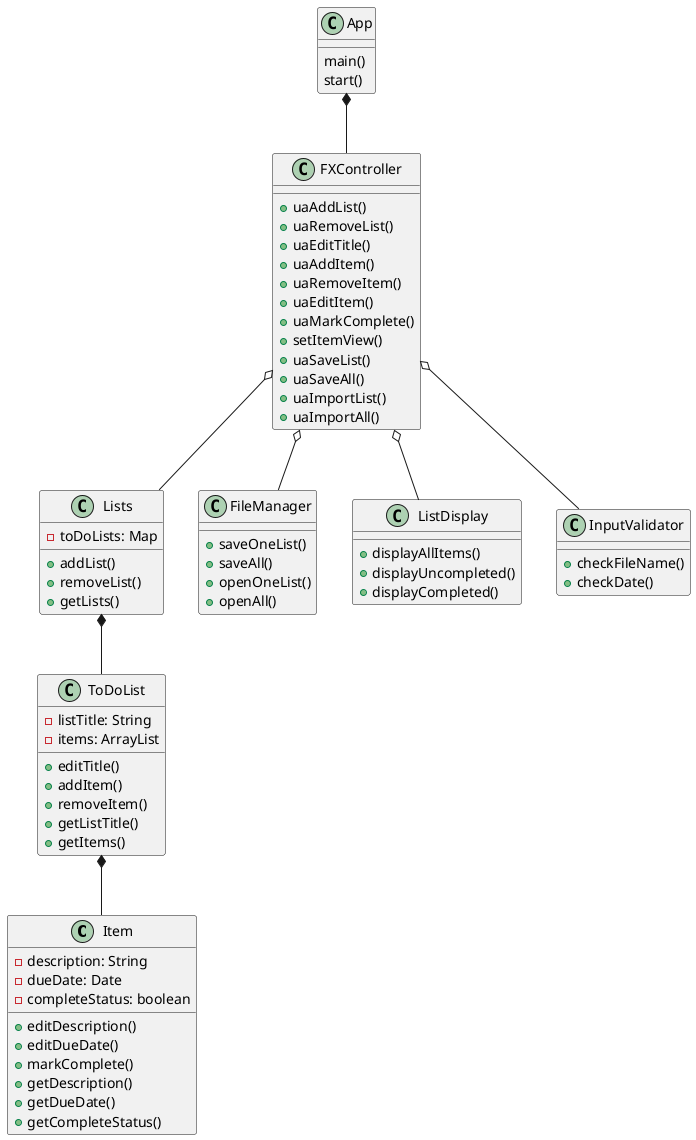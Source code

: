 @startuml
class Item{
-description: String
-dueDate: Date
-completeStatus: boolean
+editDescription()
+editDueDate()
+markComplete()
+getDescription()
+getDueDate()
+getCompleteStatus()
}

class ToDoList{
-listTitle: String
-items: ArrayList
+editTitle()
+addItem()
+removeItem()
+getListTitle()
+getItems()
}

class Lists{
-toDoLists: Map
+addList()
+removeList()
+getLists()
}

class FileManager{
+saveOneList()
+saveAll()
+openOneList()
+openAll()
}

class ListDisplay{
+displayAllItems()
+displayUncompleted()
+displayCompleted()
}

class FXController{
+uaAddList()
+uaRemoveList()
+uaEditTitle()
+uaAddItem()
+uaRemoveItem()
+uaEditItem()
+uaMarkComplete()
+setItemView()
+uaSaveList()
+uaSaveAll()
+uaImportList()
+uaImportAll()
}

class App{
main()
start()
}

class InputValidator{
+checkFileName()
+checkDate()
}



App *-- FXController
FXController o-- Lists
FXController o-- ListDisplay
FXController o-- FileManager
FXController o-- InputValidator
Lists *-- ToDoList
ToDoList *-- Item
@enduml